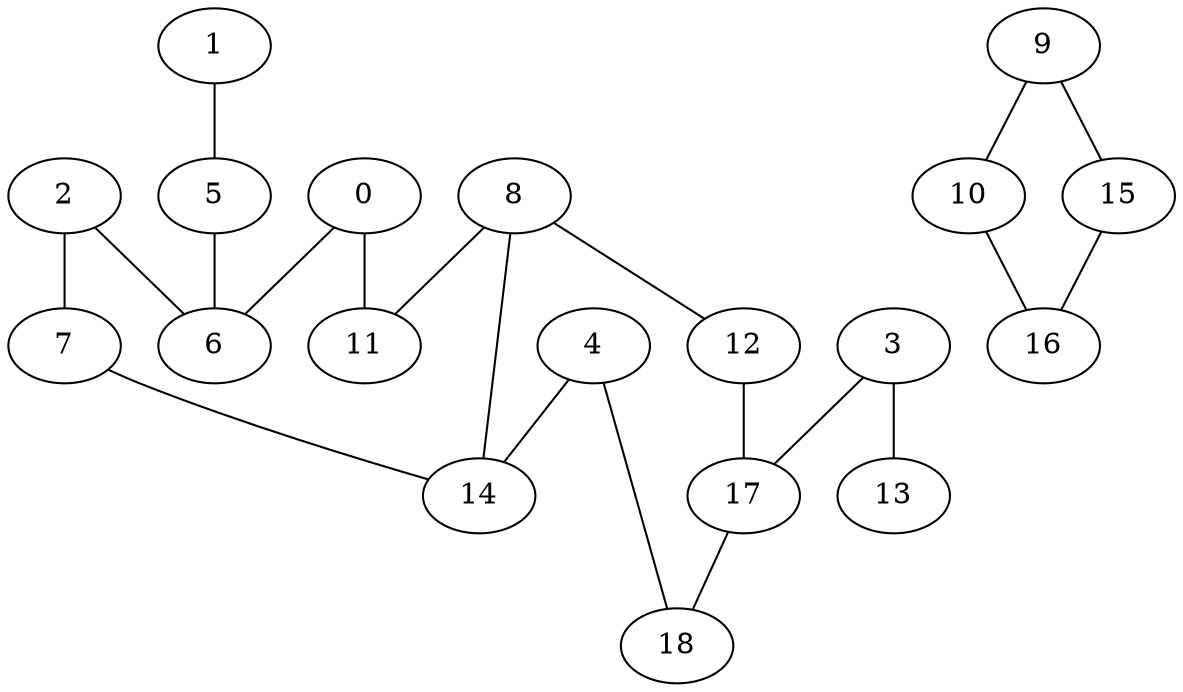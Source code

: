 graph "sampletest150-mod5_image21.bmp" {
	0	 [type=corner,
		x=331,
		y=383];
	6	 [type=intersection,
		x=277,
		y=385];
	0 -- 6	 [angle0="-.04",
		frequency=1,
		type0=line];
	11	 [type=corner,
		x=348,
		y=337];
	0 -- 11	 [angle0="-1.22",
		frequency=1,
		type0=line];
	1	 [type=endpoint,
		x=202,
		y=421];
	5	 [type=corner,
		x=282,
		y=397];
	1 -- 5	 [angle0="-.29",
		frequency=1,
		type0=line];
	2	 [type=corner,
		x=208,
		y=342];
	2 -- 6	 [angle0=".56",
		frequency=1,
		type0=line];
	7	 [type=corner,
		x=204,
		y=287];
	2 -- 7	 [angle0="1.50",
		frequency=1,
		type0=line];
	3	 [type=corner,
		x=369,
		y=168];
	13	 [type=endpoint,
		x=367,
		y=119];
	3 -- 13	 [angle0="1.53",
		frequency=1,
		type0=line];
	17	 [type=intersection,
		x=335,
		y=177];
	3 -- 17	 [angle0="-.26",
		frequency=1,
		type0=line];
	4	 [type=corner,
		x=210,
		y=238];
	14	 [type=intersection,
		x=244,
		y=250];
	4 -- 14	 [angle0=".34",
		frequency=1,
		type0=line];
	18	 [type=corner,
		x=231,
		y=153];
	4 -- 18	 [angle0="-1.33",
		frequency=1,
		type0=line];
	5 -- 6	 [angle0="1.18",
		frequency=1,
		type0=line];
	7 -- 14	 [angle0="-.75",
		frequency=1,
		type0=line];
	8	 [type=intersection,
		x=332,
		y=273];
	8 -- 11	 [angle0="1.33",
		frequency=1,
		type0=line];
	12	 [type=corner,
		x=358,
		y=245];
	8 -- 12	 [angle0="-.82",
		frequency=1,
		type0=line];
	8 -- 14	 [angle0=".26",
		frequency=1,
		type0=line];
	9	 [type=corner,
		x=102,
		y=2];
	10	 [type=corner,
		x=454,
		y="-13"];
	9 -- 10	 [angle0="-.04",
		frequency=1,
		type0=line];
	15	 [type=corner,
		x=85,
		y=512];
	9 -- 15	 [angle0="-1.54",
		frequency=1,
		type0=line];
	16	 [type=corner,
		x=421,
		y=541];
	10 -- 16	 [angle0="-1.51",
		frequency=1,
		type0=line];
	12 -- 17	 [angle0="1.24",
		frequency=1,
		type0=line];
	15 -- 16	 [angle0=".09",
		frequency=1,
		type0=line];
	17 -- 18	 [angle0=".23",
		frequency=1,
		type0=line];
}
